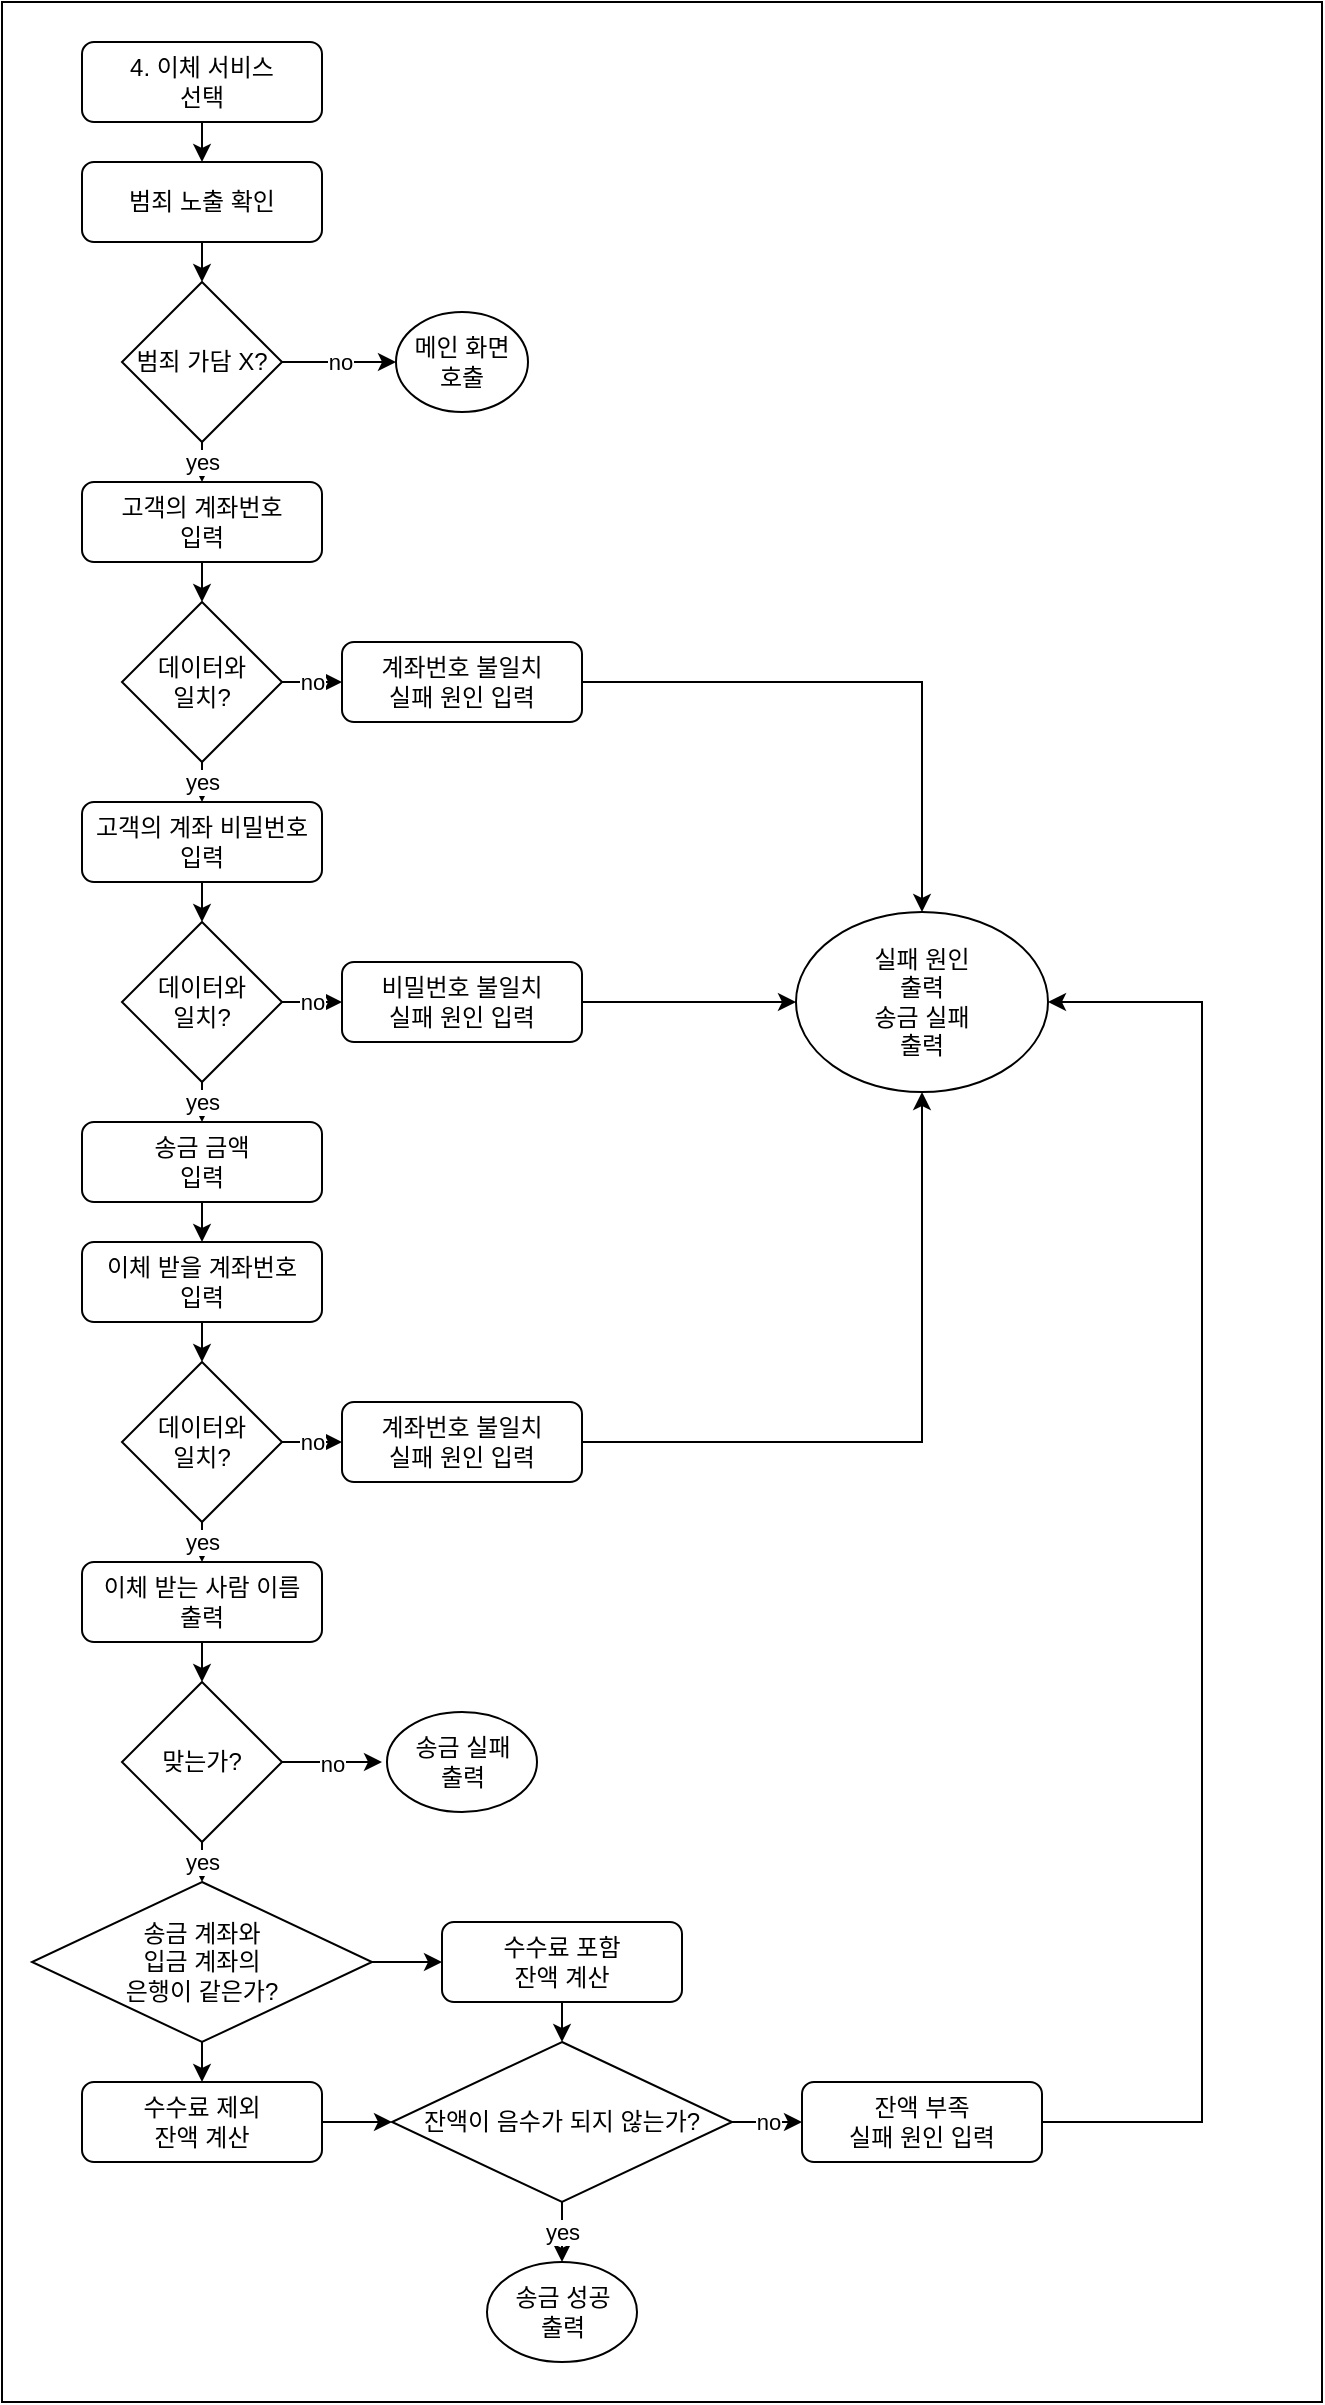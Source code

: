 <mxfile version="21.0.1" type="device"><diagram id="C5RBs43oDa-KdzZeNtuy" name="Page-1"><mxGraphModel dx="1434" dy="796" grid="1" gridSize="10" guides="1" tooltips="1" connect="1" arrows="1" fold="1" page="1" pageScale="1" pageWidth="827" pageHeight="1169" math="0" shadow="0"><root><mxCell id="WIyWlLk6GJQsqaUBKTNV-0"/><mxCell id="WIyWlLk6GJQsqaUBKTNV-1" parent="WIyWlLk6GJQsqaUBKTNV-0"/><mxCell id="ibjM-HpiOkjed53WXKy4-59" value="" style="rounded=0;whiteSpace=wrap;html=1;" vertex="1" parent="WIyWlLk6GJQsqaUBKTNV-1"><mxGeometry width="660" height="1200" as="geometry"/></mxCell><mxCell id="ibjM-HpiOkjed53WXKy4-12" style="edgeStyle=orthogonalEdgeStyle;rounded=0;orthogonalLoop=1;jettySize=auto;html=1;exitX=0.5;exitY=1;exitDx=0;exitDy=0;entryX=0.5;entryY=0;entryDx=0;entryDy=0;" edge="1" parent="WIyWlLk6GJQsqaUBKTNV-1" source="WIyWlLk6GJQsqaUBKTNV-3" target="ibjM-HpiOkjed53WXKy4-10"><mxGeometry relative="1" as="geometry"/></mxCell><mxCell id="WIyWlLk6GJQsqaUBKTNV-3" value="4. 이체 서비스&lt;br&gt;선택" style="rounded=1;whiteSpace=wrap;html=1;fontSize=12;glass=0;strokeWidth=1;shadow=0;" parent="WIyWlLk6GJQsqaUBKTNV-1" vertex="1"><mxGeometry x="40" y="20" width="120" height="40" as="geometry"/></mxCell><mxCell id="ibjM-HpiOkjed53WXKy4-15" style="edgeStyle=orthogonalEdgeStyle;rounded=0;orthogonalLoop=1;jettySize=auto;html=1;exitX=0.5;exitY=1;exitDx=0;exitDy=0;entryX=0.5;entryY=0;entryDx=0;entryDy=0;" edge="1" parent="WIyWlLk6GJQsqaUBKTNV-1" source="ibjM-HpiOkjed53WXKy4-0" target="ibjM-HpiOkjed53WXKy4-1"><mxGeometry relative="1" as="geometry"/></mxCell><mxCell id="ibjM-HpiOkjed53WXKy4-0" value="고객의 계좌번호&lt;br&gt;입력" style="rounded=1;whiteSpace=wrap;html=1;" vertex="1" parent="WIyWlLk6GJQsqaUBKTNV-1"><mxGeometry x="40" y="240" width="120" height="40" as="geometry"/></mxCell><mxCell id="ibjM-HpiOkjed53WXKy4-16" value="yes" style="edgeStyle=orthogonalEdgeStyle;rounded=0;orthogonalLoop=1;jettySize=auto;html=1;exitX=0.5;exitY=1;exitDx=0;exitDy=0;entryX=0.5;entryY=0;entryDx=0;entryDy=0;" edge="1" parent="WIyWlLk6GJQsqaUBKTNV-1" source="ibjM-HpiOkjed53WXKy4-1" target="ibjM-HpiOkjed53WXKy4-2"><mxGeometry relative="1" as="geometry"/></mxCell><mxCell id="ibjM-HpiOkjed53WXKy4-40" value="no" style="edgeStyle=orthogonalEdgeStyle;rounded=0;orthogonalLoop=1;jettySize=auto;html=1;exitX=1;exitY=0.5;exitDx=0;exitDy=0;entryX=0;entryY=0.5;entryDx=0;entryDy=0;" edge="1" parent="WIyWlLk6GJQsqaUBKTNV-1" source="ibjM-HpiOkjed53WXKy4-1" target="ibjM-HpiOkjed53WXKy4-39"><mxGeometry relative="1" as="geometry"/></mxCell><mxCell id="ibjM-HpiOkjed53WXKy4-1" value="데이터와&lt;br&gt;일치?" style="rhombus;whiteSpace=wrap;html=1;" vertex="1" parent="WIyWlLk6GJQsqaUBKTNV-1"><mxGeometry x="60" y="300" width="80" height="80" as="geometry"/></mxCell><mxCell id="ibjM-HpiOkjed53WXKy4-17" style="edgeStyle=orthogonalEdgeStyle;rounded=0;orthogonalLoop=1;jettySize=auto;html=1;exitX=0.5;exitY=1;exitDx=0;exitDy=0;entryX=0.5;entryY=0;entryDx=0;entryDy=0;" edge="1" parent="WIyWlLk6GJQsqaUBKTNV-1" source="ibjM-HpiOkjed53WXKy4-2" target="ibjM-HpiOkjed53WXKy4-3"><mxGeometry relative="1" as="geometry"/></mxCell><mxCell id="ibjM-HpiOkjed53WXKy4-2" value="고객의 계좌 비밀번호&lt;br&gt;입력" style="rounded=1;whiteSpace=wrap;html=1;" vertex="1" parent="WIyWlLk6GJQsqaUBKTNV-1"><mxGeometry x="40" y="400" width="120" height="40" as="geometry"/></mxCell><mxCell id="ibjM-HpiOkjed53WXKy4-18" value="yes" style="edgeStyle=orthogonalEdgeStyle;rounded=0;orthogonalLoop=1;jettySize=auto;html=1;exitX=0.5;exitY=1;exitDx=0;exitDy=0;entryX=0.5;entryY=0;entryDx=0;entryDy=0;" edge="1" parent="WIyWlLk6GJQsqaUBKTNV-1" source="ibjM-HpiOkjed53WXKy4-3" target="ibjM-HpiOkjed53WXKy4-4"><mxGeometry relative="1" as="geometry"/></mxCell><mxCell id="ibjM-HpiOkjed53WXKy4-42" value="no" style="edgeStyle=orthogonalEdgeStyle;rounded=0;orthogonalLoop=1;jettySize=auto;html=1;exitX=1;exitY=0.5;exitDx=0;exitDy=0;entryX=0;entryY=0.5;entryDx=0;entryDy=0;" edge="1" parent="WIyWlLk6GJQsqaUBKTNV-1" source="ibjM-HpiOkjed53WXKy4-3" target="ibjM-HpiOkjed53WXKy4-41"><mxGeometry relative="1" as="geometry"/></mxCell><mxCell id="ibjM-HpiOkjed53WXKy4-3" value="데이터와&lt;br&gt;일치?" style="rhombus;whiteSpace=wrap;html=1;" vertex="1" parent="WIyWlLk6GJQsqaUBKTNV-1"><mxGeometry x="60" y="460" width="80" height="80" as="geometry"/></mxCell><mxCell id="ibjM-HpiOkjed53WXKy4-20" style="edgeStyle=orthogonalEdgeStyle;rounded=0;orthogonalLoop=1;jettySize=auto;html=1;exitX=0.5;exitY=1;exitDx=0;exitDy=0;entryX=0.5;entryY=0;entryDx=0;entryDy=0;" edge="1" parent="WIyWlLk6GJQsqaUBKTNV-1" source="ibjM-HpiOkjed53WXKy4-4" target="ibjM-HpiOkjed53WXKy4-6"><mxGeometry relative="1" as="geometry"/></mxCell><mxCell id="ibjM-HpiOkjed53WXKy4-4" value="송금 금액&lt;br&gt;입력" style="rounded=1;whiteSpace=wrap;html=1;" vertex="1" parent="WIyWlLk6GJQsqaUBKTNV-1"><mxGeometry x="40" y="560" width="120" height="40" as="geometry"/></mxCell><mxCell id="ibjM-HpiOkjed53WXKy4-21" style="edgeStyle=orthogonalEdgeStyle;rounded=0;orthogonalLoop=1;jettySize=auto;html=1;exitX=0.5;exitY=1;exitDx=0;exitDy=0;entryX=0.5;entryY=0;entryDx=0;entryDy=0;" edge="1" parent="WIyWlLk6GJQsqaUBKTNV-1" source="ibjM-HpiOkjed53WXKy4-6" target="ibjM-HpiOkjed53WXKy4-7"><mxGeometry relative="1" as="geometry"/></mxCell><mxCell id="ibjM-HpiOkjed53WXKy4-6" value="이체 받을 계좌번호&lt;br&gt;입력" style="rounded=1;whiteSpace=wrap;html=1;" vertex="1" parent="WIyWlLk6GJQsqaUBKTNV-1"><mxGeometry x="40" y="620" width="120" height="40" as="geometry"/></mxCell><mxCell id="ibjM-HpiOkjed53WXKy4-22" value="yes" style="edgeStyle=orthogonalEdgeStyle;rounded=0;orthogonalLoop=1;jettySize=auto;html=1;exitX=0.5;exitY=1;exitDx=0;exitDy=0;entryX=0.5;entryY=0;entryDx=0;entryDy=0;" edge="1" parent="WIyWlLk6GJQsqaUBKTNV-1" source="ibjM-HpiOkjed53WXKy4-7" target="ibjM-HpiOkjed53WXKy4-8"><mxGeometry relative="1" as="geometry"/></mxCell><mxCell id="ibjM-HpiOkjed53WXKy4-44" value="no" style="edgeStyle=orthogonalEdgeStyle;rounded=0;orthogonalLoop=1;jettySize=auto;html=1;exitX=1;exitY=0.5;exitDx=0;exitDy=0;entryX=0;entryY=0.5;entryDx=0;entryDy=0;" edge="1" parent="WIyWlLk6GJQsqaUBKTNV-1" source="ibjM-HpiOkjed53WXKy4-7" target="ibjM-HpiOkjed53WXKy4-43"><mxGeometry relative="1" as="geometry"/></mxCell><mxCell id="ibjM-HpiOkjed53WXKy4-7" value="데이터와&lt;br&gt;일치?" style="rhombus;whiteSpace=wrap;html=1;" vertex="1" parent="WIyWlLk6GJQsqaUBKTNV-1"><mxGeometry x="60" y="680" width="80" height="80" as="geometry"/></mxCell><mxCell id="ibjM-HpiOkjed53WXKy4-23" style="edgeStyle=orthogonalEdgeStyle;rounded=0;orthogonalLoop=1;jettySize=auto;html=1;exitX=0.5;exitY=1;exitDx=0;exitDy=0;entryX=0.5;entryY=0;entryDx=0;entryDy=0;" edge="1" parent="WIyWlLk6GJQsqaUBKTNV-1" source="ibjM-HpiOkjed53WXKy4-8" target="ibjM-HpiOkjed53WXKy4-11"><mxGeometry relative="1" as="geometry"/></mxCell><mxCell id="ibjM-HpiOkjed53WXKy4-8" value="이체 받는 사람 이름&lt;br&gt;출력" style="rounded=1;whiteSpace=wrap;html=1;" vertex="1" parent="WIyWlLk6GJQsqaUBKTNV-1"><mxGeometry x="40" y="780" width="120" height="40" as="geometry"/></mxCell><mxCell id="ibjM-HpiOkjed53WXKy4-14" value="yes" style="edgeStyle=orthogonalEdgeStyle;rounded=0;orthogonalLoop=1;jettySize=auto;html=1;exitX=0.5;exitY=1;exitDx=0;exitDy=0;entryX=0.5;entryY=0;entryDx=0;entryDy=0;" edge="1" parent="WIyWlLk6GJQsqaUBKTNV-1" source="ibjM-HpiOkjed53WXKy4-9" target="ibjM-HpiOkjed53WXKy4-0"><mxGeometry relative="1" as="geometry"/></mxCell><mxCell id="ibjM-HpiOkjed53WXKy4-38" value="no" style="edgeStyle=orthogonalEdgeStyle;rounded=0;orthogonalLoop=1;jettySize=auto;html=1;exitX=1;exitY=0.5;exitDx=0;exitDy=0;entryX=0;entryY=0.5;entryDx=0;entryDy=0;" edge="1" parent="WIyWlLk6GJQsqaUBKTNV-1" source="ibjM-HpiOkjed53WXKy4-9" target="ibjM-HpiOkjed53WXKy4-52"><mxGeometry relative="1" as="geometry"><mxPoint x="170" y="180" as="targetPoint"/></mxGeometry></mxCell><mxCell id="ibjM-HpiOkjed53WXKy4-9" value="범죄 가담 X?" style="rhombus;whiteSpace=wrap;html=1;" vertex="1" parent="WIyWlLk6GJQsqaUBKTNV-1"><mxGeometry x="60" y="140" width="80" height="80" as="geometry"/></mxCell><mxCell id="ibjM-HpiOkjed53WXKy4-13" style="edgeStyle=orthogonalEdgeStyle;rounded=0;orthogonalLoop=1;jettySize=auto;html=1;exitX=0.5;exitY=1;exitDx=0;exitDy=0;entryX=0.5;entryY=0;entryDx=0;entryDy=0;" edge="1" parent="WIyWlLk6GJQsqaUBKTNV-1" source="ibjM-HpiOkjed53WXKy4-10" target="ibjM-HpiOkjed53WXKy4-9"><mxGeometry relative="1" as="geometry"/></mxCell><mxCell id="ibjM-HpiOkjed53WXKy4-10" value="범죄 노출 확인" style="rounded=1;whiteSpace=wrap;html=1;fontSize=12;glass=0;strokeWidth=1;shadow=0;" vertex="1" parent="WIyWlLk6GJQsqaUBKTNV-1"><mxGeometry x="40" y="80" width="120" height="40" as="geometry"/></mxCell><mxCell id="ibjM-HpiOkjed53WXKy4-26" value="yes" style="edgeStyle=orthogonalEdgeStyle;rounded=0;orthogonalLoop=1;jettySize=auto;html=1;exitX=0.5;exitY=1;exitDx=0;exitDy=0;entryX=0.5;entryY=0;entryDx=0;entryDy=0;" edge="1" parent="WIyWlLk6GJQsqaUBKTNV-1" source="ibjM-HpiOkjed53WXKy4-11" target="ibjM-HpiOkjed53WXKy4-25"><mxGeometry relative="1" as="geometry"/></mxCell><mxCell id="ibjM-HpiOkjed53WXKy4-48" value="no" style="edgeStyle=orthogonalEdgeStyle;rounded=0;orthogonalLoop=1;jettySize=auto;html=1;exitX=1;exitY=0.5;exitDx=0;exitDy=0;" edge="1" parent="WIyWlLk6GJQsqaUBKTNV-1" source="ibjM-HpiOkjed53WXKy4-11"><mxGeometry relative="1" as="geometry"><mxPoint x="190" y="880" as="targetPoint"/></mxGeometry></mxCell><mxCell id="ibjM-HpiOkjed53WXKy4-11" value="맞는가?" style="rhombus;whiteSpace=wrap;html=1;" vertex="1" parent="WIyWlLk6GJQsqaUBKTNV-1"><mxGeometry x="60" y="840" width="80" height="80" as="geometry"/></mxCell><mxCell id="ibjM-HpiOkjed53WXKy4-30" style="edgeStyle=orthogonalEdgeStyle;rounded=0;orthogonalLoop=1;jettySize=auto;html=1;exitX=0.5;exitY=1;exitDx=0;exitDy=0;entryX=0.5;entryY=0;entryDx=0;entryDy=0;" edge="1" parent="WIyWlLk6GJQsqaUBKTNV-1" source="ibjM-HpiOkjed53WXKy4-25" target="ibjM-HpiOkjed53WXKy4-28"><mxGeometry relative="1" as="geometry"/></mxCell><mxCell id="ibjM-HpiOkjed53WXKy4-31" style="edgeStyle=orthogonalEdgeStyle;rounded=0;orthogonalLoop=1;jettySize=auto;html=1;exitX=1;exitY=0.5;exitDx=0;exitDy=0;entryX=0;entryY=0.5;entryDx=0;entryDy=0;" edge="1" parent="WIyWlLk6GJQsqaUBKTNV-1" source="ibjM-HpiOkjed53WXKy4-25" target="ibjM-HpiOkjed53WXKy4-27"><mxGeometry relative="1" as="geometry"/></mxCell><mxCell id="ibjM-HpiOkjed53WXKy4-25" value="송금 계좌와&lt;br&gt;입금 계좌의&lt;br&gt;은행이 같은가?" style="rhombus;whiteSpace=wrap;html=1;" vertex="1" parent="WIyWlLk6GJQsqaUBKTNV-1"><mxGeometry x="15" y="940" width="170" height="80" as="geometry"/></mxCell><mxCell id="ibjM-HpiOkjed53WXKy4-33" style="edgeStyle=orthogonalEdgeStyle;rounded=0;orthogonalLoop=1;jettySize=auto;html=1;exitX=0.5;exitY=1;exitDx=0;exitDy=0;entryX=0.5;entryY=0;entryDx=0;entryDy=0;" edge="1" parent="WIyWlLk6GJQsqaUBKTNV-1" source="ibjM-HpiOkjed53WXKy4-27" target="ibjM-HpiOkjed53WXKy4-29"><mxGeometry relative="1" as="geometry"/></mxCell><mxCell id="ibjM-HpiOkjed53WXKy4-27" value="수수료 포함&lt;br&gt;잔액 계산" style="rounded=1;whiteSpace=wrap;html=1;" vertex="1" parent="WIyWlLk6GJQsqaUBKTNV-1"><mxGeometry x="220" y="960" width="120" height="40" as="geometry"/></mxCell><mxCell id="ibjM-HpiOkjed53WXKy4-32" style="edgeStyle=orthogonalEdgeStyle;rounded=0;orthogonalLoop=1;jettySize=auto;html=1;exitX=1;exitY=0.5;exitDx=0;exitDy=0;entryX=0;entryY=0.5;entryDx=0;entryDy=0;" edge="1" parent="WIyWlLk6GJQsqaUBKTNV-1" source="ibjM-HpiOkjed53WXKy4-28" target="ibjM-HpiOkjed53WXKy4-29"><mxGeometry relative="1" as="geometry"/></mxCell><mxCell id="ibjM-HpiOkjed53WXKy4-28" value="수수료 제외&lt;br&gt;잔액 계산" style="rounded=1;whiteSpace=wrap;html=1;" vertex="1" parent="WIyWlLk6GJQsqaUBKTNV-1"><mxGeometry x="40" y="1040" width="120" height="40" as="geometry"/></mxCell><mxCell id="ibjM-HpiOkjed53WXKy4-50" value="yes" style="edgeStyle=orthogonalEdgeStyle;rounded=0;orthogonalLoop=1;jettySize=auto;html=1;exitX=0.5;exitY=1;exitDx=0;exitDy=0;entryX=0.5;entryY=0;entryDx=0;entryDy=0;" edge="1" parent="WIyWlLk6GJQsqaUBKTNV-1" source="ibjM-HpiOkjed53WXKy4-29" target="ibjM-HpiOkjed53WXKy4-49"><mxGeometry relative="1" as="geometry"/></mxCell><mxCell id="ibjM-HpiOkjed53WXKy4-57" value="no" style="edgeStyle=orthogonalEdgeStyle;rounded=0;orthogonalLoop=1;jettySize=auto;html=1;exitX=1;exitY=0.5;exitDx=0;exitDy=0;entryX=0;entryY=0.5;entryDx=0;entryDy=0;" edge="1" parent="WIyWlLk6GJQsqaUBKTNV-1" source="ibjM-HpiOkjed53WXKy4-29" target="ibjM-HpiOkjed53WXKy4-56"><mxGeometry relative="1" as="geometry"/></mxCell><mxCell id="ibjM-HpiOkjed53WXKy4-29" value="잔액이 음수가 되지 않는가?" style="rhombus;whiteSpace=wrap;html=1;" vertex="1" parent="WIyWlLk6GJQsqaUBKTNV-1"><mxGeometry x="195" y="1020" width="170" height="80" as="geometry"/></mxCell><mxCell id="ibjM-HpiOkjed53WXKy4-53" style="edgeStyle=orthogonalEdgeStyle;rounded=0;orthogonalLoop=1;jettySize=auto;html=1;exitX=1;exitY=0.5;exitDx=0;exitDy=0;entryX=0.5;entryY=0;entryDx=0;entryDy=0;" edge="1" parent="WIyWlLk6GJQsqaUBKTNV-1" source="ibjM-HpiOkjed53WXKy4-39" target="ibjM-HpiOkjed53WXKy4-51"><mxGeometry relative="1" as="geometry"/></mxCell><mxCell id="ibjM-HpiOkjed53WXKy4-39" value="계좌번호 불일치&lt;br&gt;실패 원인 입력" style="rounded=1;whiteSpace=wrap;html=1;" vertex="1" parent="WIyWlLk6GJQsqaUBKTNV-1"><mxGeometry x="170" y="320" width="120" height="40" as="geometry"/></mxCell><mxCell id="ibjM-HpiOkjed53WXKy4-54" style="edgeStyle=orthogonalEdgeStyle;rounded=0;orthogonalLoop=1;jettySize=auto;html=1;exitX=1;exitY=0.5;exitDx=0;exitDy=0;" edge="1" parent="WIyWlLk6GJQsqaUBKTNV-1" source="ibjM-HpiOkjed53WXKy4-41" target="ibjM-HpiOkjed53WXKy4-51"><mxGeometry relative="1" as="geometry"/></mxCell><mxCell id="ibjM-HpiOkjed53WXKy4-41" value="비밀번호 불일치&lt;br&gt;실패 원인 입력" style="rounded=1;whiteSpace=wrap;html=1;" vertex="1" parent="WIyWlLk6GJQsqaUBKTNV-1"><mxGeometry x="170" y="480" width="120" height="40" as="geometry"/></mxCell><mxCell id="ibjM-HpiOkjed53WXKy4-55" style="edgeStyle=orthogonalEdgeStyle;rounded=0;orthogonalLoop=1;jettySize=auto;html=1;exitX=1;exitY=0.5;exitDx=0;exitDy=0;entryX=0.5;entryY=1;entryDx=0;entryDy=0;" edge="1" parent="WIyWlLk6GJQsqaUBKTNV-1" source="ibjM-HpiOkjed53WXKy4-43" target="ibjM-HpiOkjed53WXKy4-51"><mxGeometry relative="1" as="geometry"/></mxCell><mxCell id="ibjM-HpiOkjed53WXKy4-43" value="계좌번호 불일치&lt;br&gt;실패 원인 입력" style="rounded=1;whiteSpace=wrap;html=1;" vertex="1" parent="WIyWlLk6GJQsqaUBKTNV-1"><mxGeometry x="170" y="700" width="120" height="40" as="geometry"/></mxCell><mxCell id="ibjM-HpiOkjed53WXKy4-47" value="송금 실패&lt;br&gt;출력" style="ellipse;whiteSpace=wrap;html=1;" vertex="1" parent="WIyWlLk6GJQsqaUBKTNV-1"><mxGeometry x="192.5" y="855" width="75" height="50" as="geometry"/></mxCell><mxCell id="ibjM-HpiOkjed53WXKy4-49" value="송금 성공&lt;br&gt;출력" style="ellipse;whiteSpace=wrap;html=1;" vertex="1" parent="WIyWlLk6GJQsqaUBKTNV-1"><mxGeometry x="242.5" y="1130" width="75" height="50" as="geometry"/></mxCell><mxCell id="ibjM-HpiOkjed53WXKy4-51" value="실패 원인&lt;br&gt;출력&lt;br&gt;송금 실패&lt;br&gt;출력" style="ellipse;whiteSpace=wrap;html=1;" vertex="1" parent="WIyWlLk6GJQsqaUBKTNV-1"><mxGeometry x="397" y="455" width="126" height="90" as="geometry"/></mxCell><mxCell id="ibjM-HpiOkjed53WXKy4-52" value="메인 화면&lt;br&gt;호출" style="ellipse;whiteSpace=wrap;html=1;" vertex="1" parent="WIyWlLk6GJQsqaUBKTNV-1"><mxGeometry x="197" y="155" width="66" height="50" as="geometry"/></mxCell><mxCell id="ibjM-HpiOkjed53WXKy4-58" style="edgeStyle=orthogonalEdgeStyle;rounded=0;orthogonalLoop=1;jettySize=auto;html=1;exitX=1;exitY=0.5;exitDx=0;exitDy=0;entryX=1;entryY=0.5;entryDx=0;entryDy=0;" edge="1" parent="WIyWlLk6GJQsqaUBKTNV-1" source="ibjM-HpiOkjed53WXKy4-56" target="ibjM-HpiOkjed53WXKy4-51"><mxGeometry relative="1" as="geometry"><Array as="points"><mxPoint x="600" y="1060"/><mxPoint x="600" y="500"/></Array></mxGeometry></mxCell><mxCell id="ibjM-HpiOkjed53WXKy4-56" value="잔액 부족&lt;br&gt;실패 원인 입력" style="rounded=1;whiteSpace=wrap;html=1;" vertex="1" parent="WIyWlLk6GJQsqaUBKTNV-1"><mxGeometry x="400" y="1040" width="120" height="40" as="geometry"/></mxCell></root></mxGraphModel></diagram></mxfile>